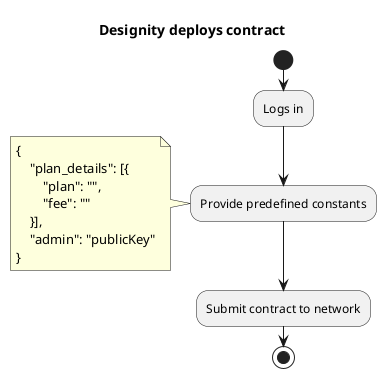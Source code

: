 @startuml
title "Designity deploys contract"
|designity|
start
:Logs in;
:Provide predefined constants;
note left
    {
        "plan_details": [{
            "plan": "",
            "fee": ""
        }],
        "admin": "publicKey"
    }
end note
:Submit contract to network;
stop
@enduml
